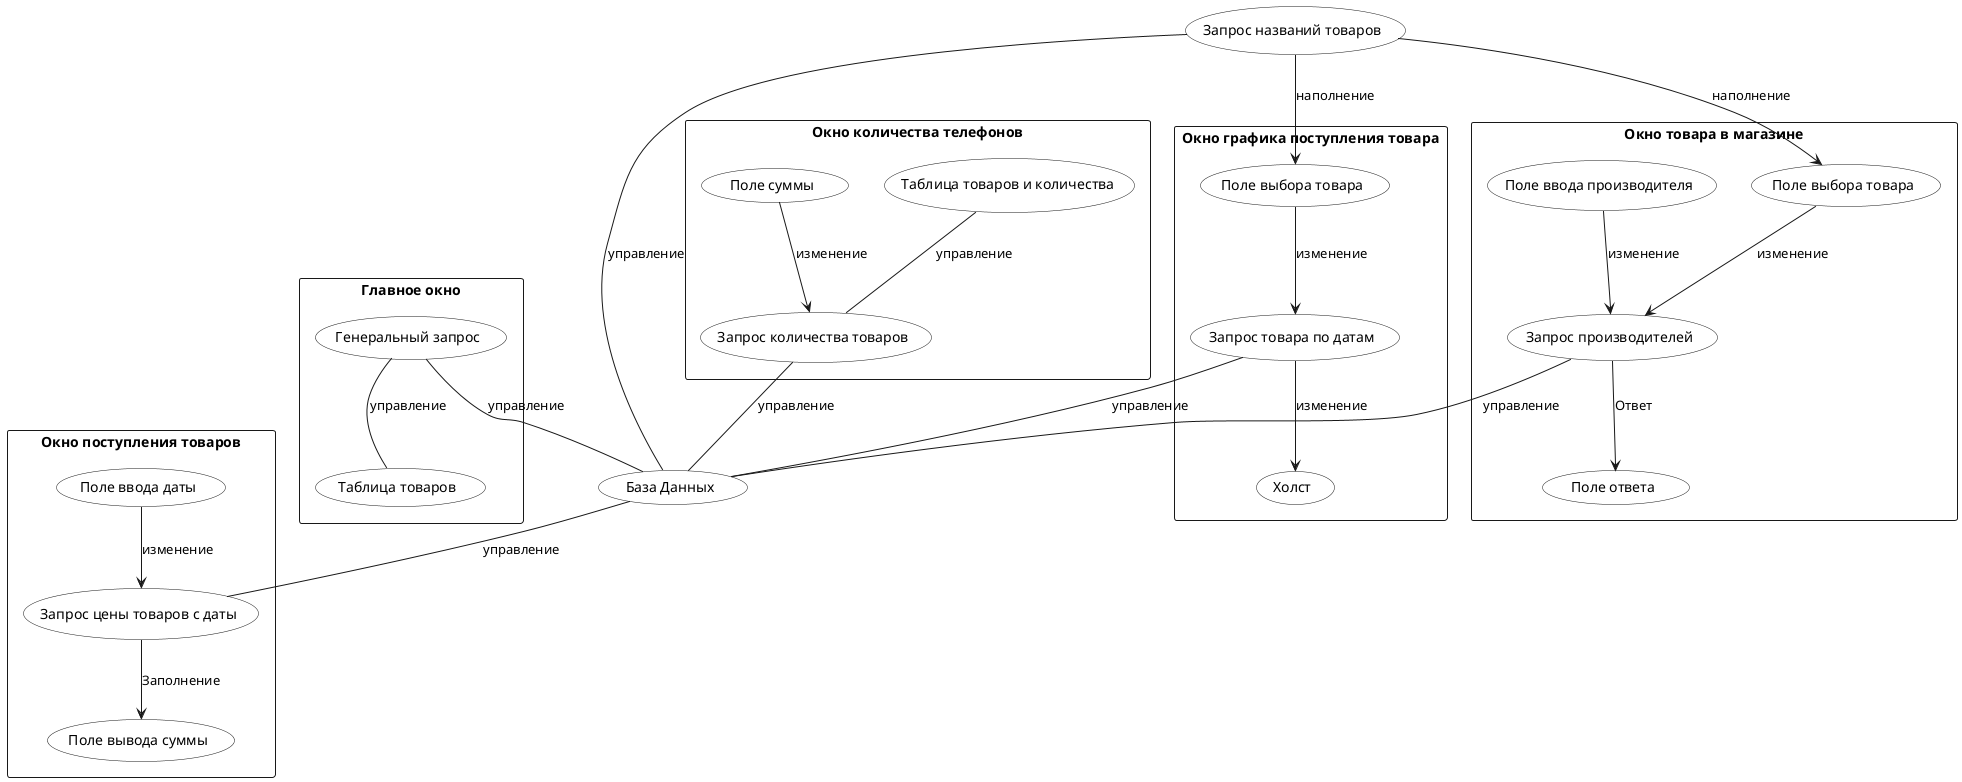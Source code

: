 @startuml

skinparam monochrome true
skinparam shadowing false
skinparam usecaseBackgroundColor transparent

(База Данных) as db
(Запрос названий товаров) as titleBrandQuery
titleBrandQuery -- db : управление


rectangle "Главное окно" {
  (Генеральный запрос) as query
  (Таблица товаров) as productsGrid
}
query -- db : управление
query -- productsGrid : управление


rectangle "Окно товара в магазине"{
  (Поле выбора товара) as products1Field
  (Поле ввода производителя) as producerField
  (Запрос производителей) as producerQuery
  (Поле ответа) as responseText
}
titleBrandQuery --> products1Field : наполнение
products1Field --> producerQuery : изменение
producerQuery -- db : управление
producerField --> producerQuery : изменение
producerQuery --> responseText : Ответ


rectangle "Окно количества телефонов"{
  (Запрос количества товаров) as titleBrandCountQuery
  (Таблица товаров и количества) as titleBrandCountGrid
  (Поле суммы) as costField
}
costField --> titleBrandCountQuery : изменение
titleBrandCountGrid -- titleBrandCountQuery : управление
titleBrandCountQuery -- db : управление

rectangle "Окно поступления товаров" {
  (Запрос цены товаров с даты) as sumQuery
  (Поле ввода даты) as dateField
  (Поле вывода суммы) as sumText
}
dateField --> sumQuery : изменение
db -- sumQuery : управление
sumQuery --> sumText : Заполнение


rectangle "Окно графика поступления товара" {
  (Запрос товара по датам) as titleBrandDateQuery
  (Холст) as canvas
  (Поле выбора товара) as titleBrandField
}
titleBrandQuery --> titleBrandField : наполнение
titleBrandField --> titleBrandDateQuery : изменение
titleBrandDateQuery -- db : управление
titleBrandDateQuery --> canvas : изменение

@enduml
